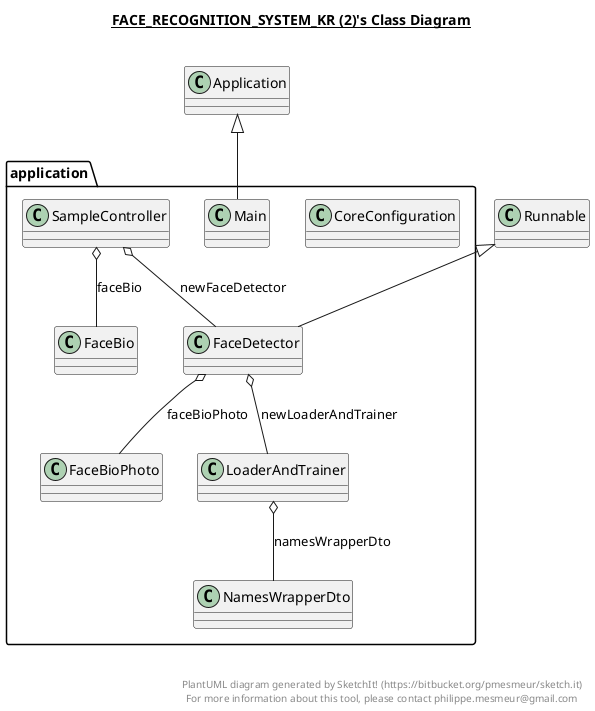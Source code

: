 @startuml

title __FACE_RECOGNITION_SYSTEM_KR (2)'s Class Diagram__\n

  package application {
    class CoreConfiguration {
    }
  }
  

  package application {
    class FaceBio {
    }
  }
  

  package application {
    class FaceBioPhoto {
    }
  }
  

  package application {
    class FaceDetector {
    }
  }
  

  package application {
    class LoaderAndTrainer {
    }
  }
  

  package application {
    class Main {
    }
  }
  

  package application {
    class NamesWrapperDto {
    }
  }
  

  package application {
    class SampleController {
    }
  }
  

  FaceDetector -up-|> Runnable
  FaceDetector o-- LoaderAndTrainer : newLoaderAndTrainer
  FaceDetector o-- FaceBioPhoto : faceBioPhoto
  LoaderAndTrainer o-- NamesWrapperDto : namesWrapperDto
  Main -up-|> Application
  SampleController o-- FaceDetector : newFaceDetector
  SampleController o-- FaceBio : faceBio


right footer


PlantUML diagram generated by SketchIt! (https://bitbucket.org/pmesmeur/sketch.it)
For more information about this tool, please contact philippe.mesmeur@gmail.com
endfooter

@enduml

